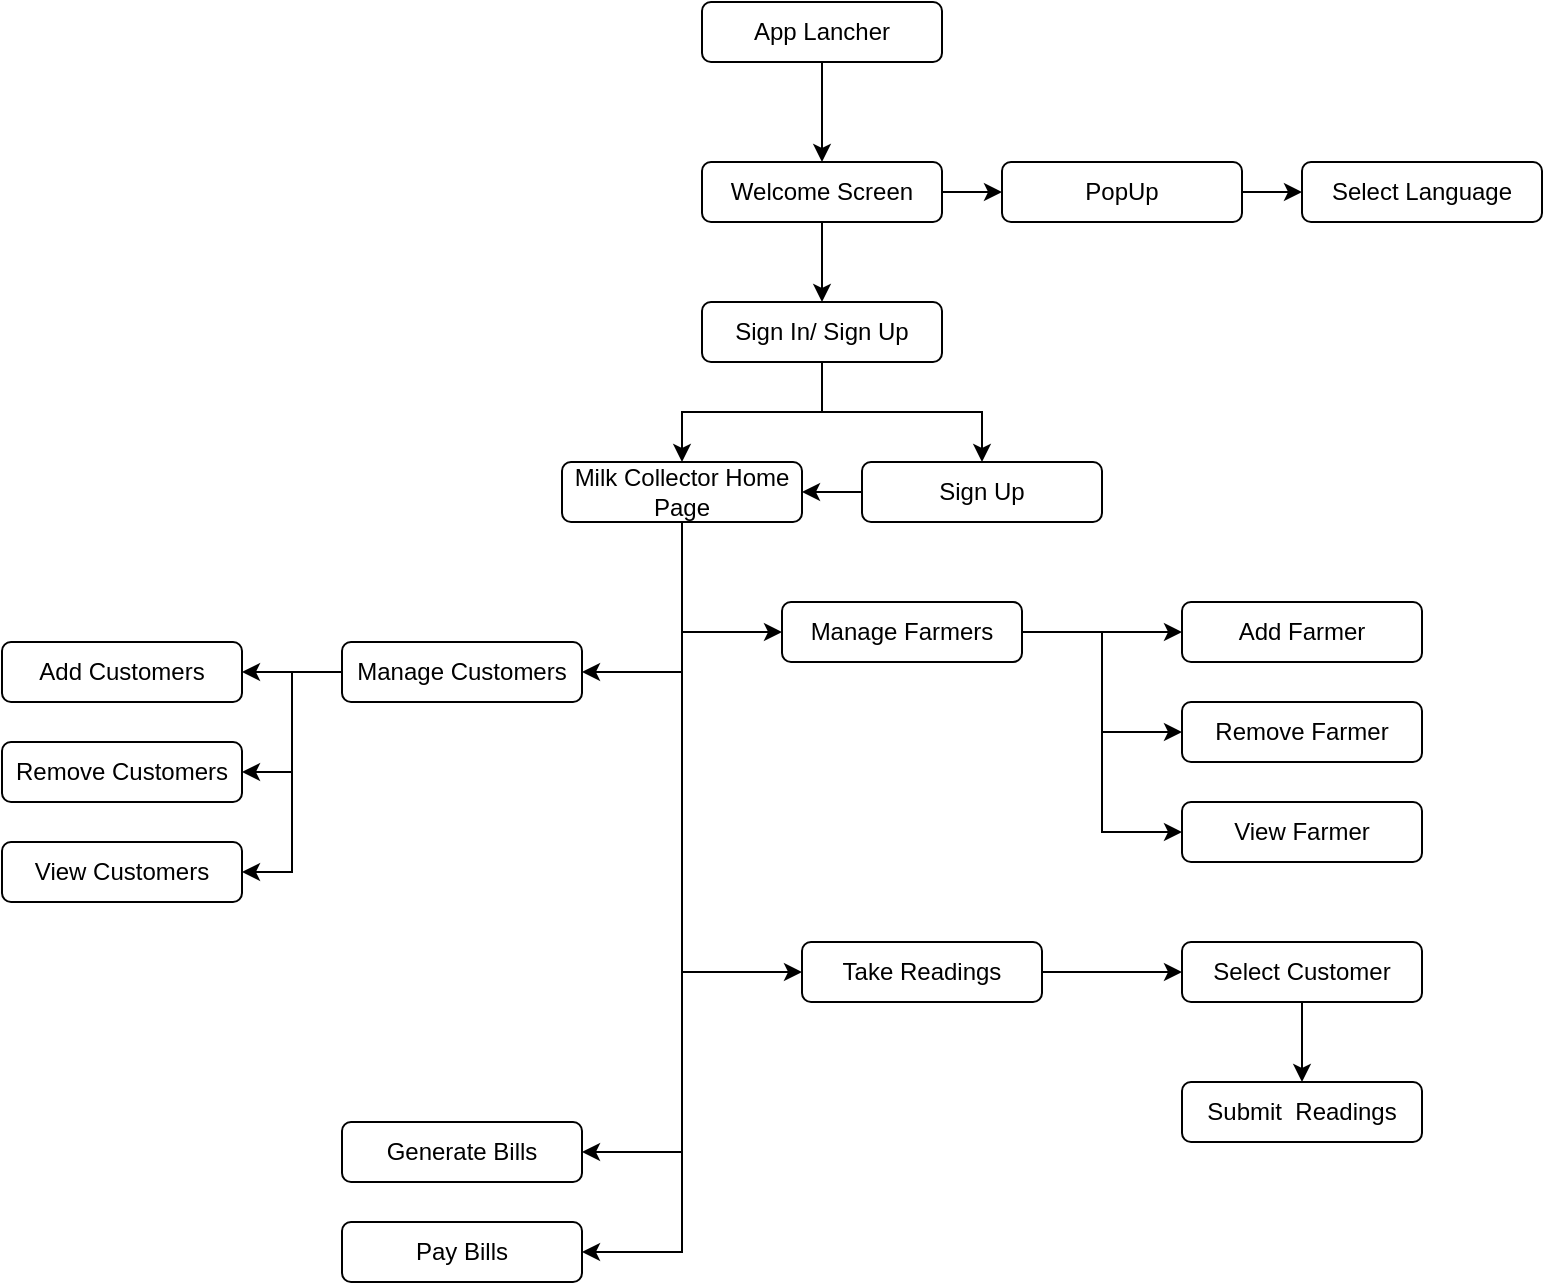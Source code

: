 <mxfile version="20.2.0" type="device"><diagram id="1I6F1JU8XztBMhoidZgj" name="Page-1"><mxGraphModel dx="1320" dy="1629" grid="1" gridSize="10" guides="1" tooltips="1" connect="1" arrows="1" fold="1" page="1" pageScale="1" pageWidth="850" pageHeight="1100" math="0" shadow="0"><root><mxCell id="0"/><mxCell id="1" parent="0"/><mxCell id="ToT-YhcwWsrAA_kohLMC-3" value="" style="edgeStyle=orthogonalEdgeStyle;rounded=0;orthogonalLoop=1;jettySize=auto;html=1;startArrow=none;" parent="1" source="iwozZ4QiEsvX9oQrdgy0-74" target="ToT-YhcwWsrAA_kohLMC-2" edge="1"><mxGeometry relative="1" as="geometry"><mxPoint x="410" y="-490" as="sourcePoint"/></mxGeometry></mxCell><mxCell id="ToT-YhcwWsrAA_kohLMC-5" value="" style="edgeStyle=orthogonalEdgeStyle;rounded=0;orthogonalLoop=1;jettySize=auto;html=1;" parent="1" source="ToT-YhcwWsrAA_kohLMC-2" target="ToT-YhcwWsrAA_kohLMC-4" edge="1"><mxGeometry relative="1" as="geometry"/></mxCell><mxCell id="iwozZ4QiEsvX9oQrdgy0-44" style="edgeStyle=orthogonalEdgeStyle;rounded=0;orthogonalLoop=1;jettySize=auto;html=1;entryX=0.5;entryY=0;entryDx=0;entryDy=0;" edge="1" parent="1" source="ToT-YhcwWsrAA_kohLMC-2"><mxGeometry relative="1" as="geometry"><mxPoint x="410" y="-350" as="targetPoint"/></mxGeometry></mxCell><mxCell id="ToT-YhcwWsrAA_kohLMC-2" value="Welcome Screen" style="rounded=1;whiteSpace=wrap;html=1;" parent="1" vertex="1"><mxGeometry x="350" y="-420" width="120" height="30" as="geometry"/></mxCell><mxCell id="ToT-YhcwWsrAA_kohLMC-7" value="" style="edgeStyle=orthogonalEdgeStyle;rounded=0;orthogonalLoop=1;jettySize=auto;html=1;" parent="1" source="ToT-YhcwWsrAA_kohLMC-4" target="ToT-YhcwWsrAA_kohLMC-6" edge="1"><mxGeometry relative="1" as="geometry"/></mxCell><mxCell id="ToT-YhcwWsrAA_kohLMC-4" value="PopUp" style="rounded=1;whiteSpace=wrap;html=1;" parent="1" vertex="1"><mxGeometry x="500" y="-420" width="120" height="30" as="geometry"/></mxCell><mxCell id="ToT-YhcwWsrAA_kohLMC-6" value="Select Language" style="rounded=1;whiteSpace=wrap;html=1;" parent="1" vertex="1"><mxGeometry x="650" y="-420" width="120" height="30" as="geometry"/></mxCell><mxCell id="iwozZ4QiEsvX9oQrdgy0-14" style="edgeStyle=orthogonalEdgeStyle;rounded=0;orthogonalLoop=1;jettySize=auto;html=1;entryX=1;entryY=0.5;entryDx=0;entryDy=0;" edge="1" parent="1" target="ToT-YhcwWsrAA_kohLMC-15"><mxGeometry relative="1" as="geometry"><mxPoint x="250" y="-315" as="sourcePoint"/></mxGeometry></mxCell><mxCell id="iwozZ4QiEsvX9oQrdgy0-3" style="edgeStyle=orthogonalEdgeStyle;rounded=0;orthogonalLoop=1;jettySize=auto;html=1;entryX=1;entryY=0.5;entryDx=0;entryDy=0;" edge="1" parent="1" target="iwozZ4QiEsvX9oQrdgy0-1"><mxGeometry relative="1" as="geometry"><mxPoint x="140" y="-300" as="sourcePoint"/></mxGeometry></mxCell><mxCell id="iwozZ4QiEsvX9oQrdgy0-10" style="edgeStyle=orthogonalEdgeStyle;rounded=0;orthogonalLoop=1;jettySize=auto;html=1;entryX=1;entryY=0.5;entryDx=0;entryDy=0;" edge="1" parent="1" target="iwozZ4QiEsvX9oQrdgy0-7"><mxGeometry relative="1" as="geometry"><mxPoint x="140" y="-300" as="sourcePoint"/></mxGeometry></mxCell><mxCell id="iwozZ4QiEsvX9oQrdgy0-43" value="" style="edgeStyle=orthogonalEdgeStyle;rounded=0;orthogonalLoop=1;jettySize=auto;html=1;" edge="1" parent="1" target="iwozZ4QiEsvX9oQrdgy0-42"><mxGeometry relative="1" as="geometry"><mxPoint x="50" y="-240" as="sourcePoint"/></mxGeometry></mxCell><mxCell id="iwozZ4QiEsvX9oQrdgy0-22" value="" style="edgeStyle=orthogonalEdgeStyle;rounded=0;orthogonalLoop=1;jettySize=auto;html=1;" edge="1" source="iwozZ4QiEsvX9oQrdgy0-24" target="iwozZ4QiEsvX9oQrdgy0-26" parent="1"><mxGeometry relative="1" as="geometry"/></mxCell><mxCell id="iwozZ4QiEsvX9oQrdgy0-23" value="" style="edgeStyle=orthogonalEdgeStyle;rounded=0;orthogonalLoop=1;jettySize=auto;html=1;" edge="1" source="iwozZ4QiEsvX9oQrdgy0-24" target="iwozZ4QiEsvX9oQrdgy0-32" parent="1"><mxGeometry relative="1" as="geometry"/></mxCell><mxCell id="iwozZ4QiEsvX9oQrdgy0-24" value="Sign In/ Sign Up" style="rounded=1;whiteSpace=wrap;html=1;" vertex="1" parent="1"><mxGeometry x="350" y="-350" width="120" height="30" as="geometry"/></mxCell><mxCell id="iwozZ4QiEsvX9oQrdgy0-25" style="edgeStyle=orthogonalEdgeStyle;rounded=0;orthogonalLoop=1;jettySize=auto;html=1;entryX=1;entryY=0.5;entryDx=0;entryDy=0;" edge="1" source="iwozZ4QiEsvX9oQrdgy0-26" target="iwozZ4QiEsvX9oQrdgy0-32" parent="1"><mxGeometry relative="1" as="geometry"/></mxCell><mxCell id="iwozZ4QiEsvX9oQrdgy0-26" value="Sign Up" style="rounded=1;whiteSpace=wrap;html=1;" vertex="1" parent="1"><mxGeometry x="430" y="-270" width="120" height="30" as="geometry"/></mxCell><mxCell id="iwozZ4QiEsvX9oQrdgy0-28" style="edgeStyle=orthogonalEdgeStyle;rounded=0;orthogonalLoop=1;jettySize=auto;html=1;entryX=1;entryY=0.5;entryDx=0;entryDy=0;" edge="1" source="iwozZ4QiEsvX9oQrdgy0-32" target="iwozZ4QiEsvX9oQrdgy0-38" parent="1"><mxGeometry relative="1" as="geometry"/></mxCell><mxCell id="iwozZ4QiEsvX9oQrdgy0-29" style="edgeStyle=orthogonalEdgeStyle;rounded=0;orthogonalLoop=1;jettySize=auto;html=1;entryX=1;entryY=0.5;entryDx=0;entryDy=0;" edge="1" source="iwozZ4QiEsvX9oQrdgy0-32" target="iwozZ4QiEsvX9oQrdgy0-39" parent="1"><mxGeometry relative="1" as="geometry"/></mxCell><mxCell id="iwozZ4QiEsvX9oQrdgy0-31" style="edgeStyle=orthogonalEdgeStyle;rounded=0;orthogonalLoop=1;jettySize=auto;html=1;entryX=1;entryY=0.5;entryDx=0;entryDy=0;" edge="1" source="iwozZ4QiEsvX9oQrdgy0-32" target="iwozZ4QiEsvX9oQrdgy0-40" parent="1"><mxGeometry relative="1" as="geometry"/></mxCell><mxCell id="iwozZ4QiEsvX9oQrdgy0-49" style="edgeStyle=orthogonalEdgeStyle;rounded=0;orthogonalLoop=1;jettySize=auto;html=1;entryX=0;entryY=0.5;entryDx=0;entryDy=0;" edge="1" parent="1" source="iwozZ4QiEsvX9oQrdgy0-32" target="iwozZ4QiEsvX9oQrdgy0-36"><mxGeometry relative="1" as="geometry"/></mxCell><mxCell id="iwozZ4QiEsvX9oQrdgy0-68" style="edgeStyle=orthogonalEdgeStyle;rounded=0;orthogonalLoop=1;jettySize=auto;html=1;entryX=0;entryY=0.5;entryDx=0;entryDy=0;" edge="1" parent="1" source="iwozZ4QiEsvX9oQrdgy0-32" target="iwozZ4QiEsvX9oQrdgy0-37"><mxGeometry relative="1" as="geometry"/></mxCell><mxCell id="iwozZ4QiEsvX9oQrdgy0-32" value="Milk Collector Home Page" style="rounded=1;whiteSpace=wrap;html=1;" vertex="1" parent="1"><mxGeometry x="280" y="-270" width="120" height="30" as="geometry"/></mxCell><mxCell id="iwozZ4QiEsvX9oQrdgy0-51" value="" style="edgeStyle=orthogonalEdgeStyle;rounded=0;orthogonalLoop=1;jettySize=auto;html=1;" edge="1" parent="1" source="iwozZ4QiEsvX9oQrdgy0-36" target="iwozZ4QiEsvX9oQrdgy0-50"><mxGeometry relative="1" as="geometry"/></mxCell><mxCell id="iwozZ4QiEsvX9oQrdgy0-55" style="edgeStyle=orthogonalEdgeStyle;rounded=0;orthogonalLoop=1;jettySize=auto;html=1;entryX=0;entryY=0.5;entryDx=0;entryDy=0;" edge="1" parent="1" source="iwozZ4QiEsvX9oQrdgy0-36" target="iwozZ4QiEsvX9oQrdgy0-53"><mxGeometry relative="1" as="geometry"/></mxCell><mxCell id="iwozZ4QiEsvX9oQrdgy0-56" style="edgeStyle=orthogonalEdgeStyle;rounded=0;orthogonalLoop=1;jettySize=auto;html=1;entryX=0;entryY=0.5;entryDx=0;entryDy=0;" edge="1" parent="1" source="iwozZ4QiEsvX9oQrdgy0-36" target="iwozZ4QiEsvX9oQrdgy0-54"><mxGeometry relative="1" as="geometry"/></mxCell><mxCell id="iwozZ4QiEsvX9oQrdgy0-36" value="Manage Farmers" style="rounded=1;whiteSpace=wrap;html=1;" vertex="1" parent="1"><mxGeometry x="390" y="-200" width="120" height="30" as="geometry"/></mxCell><mxCell id="iwozZ4QiEsvX9oQrdgy0-71" value="" style="edgeStyle=orthogonalEdgeStyle;rounded=0;orthogonalLoop=1;jettySize=auto;html=1;" edge="1" parent="1" source="iwozZ4QiEsvX9oQrdgy0-37" target="iwozZ4QiEsvX9oQrdgy0-70"><mxGeometry relative="1" as="geometry"/></mxCell><mxCell id="iwozZ4QiEsvX9oQrdgy0-37" value="Take Readings" style="rounded=1;whiteSpace=wrap;html=1;" vertex="1" parent="1"><mxGeometry x="400" y="-30" width="120" height="30" as="geometry"/></mxCell><mxCell id="iwozZ4QiEsvX9oQrdgy0-65" style="edgeStyle=orthogonalEdgeStyle;rounded=0;orthogonalLoop=1;jettySize=auto;html=1;entryX=1;entryY=0.5;entryDx=0;entryDy=0;" edge="1" parent="1" source="iwozZ4QiEsvX9oQrdgy0-38" target="iwozZ4QiEsvX9oQrdgy0-62"><mxGeometry relative="1" as="geometry"/></mxCell><mxCell id="iwozZ4QiEsvX9oQrdgy0-66" style="edgeStyle=orthogonalEdgeStyle;rounded=0;orthogonalLoop=1;jettySize=auto;html=1;entryX=1;entryY=0.5;entryDx=0;entryDy=0;" edge="1" parent="1" source="iwozZ4QiEsvX9oQrdgy0-38" target="iwozZ4QiEsvX9oQrdgy0-64"><mxGeometry relative="1" as="geometry"/></mxCell><mxCell id="iwozZ4QiEsvX9oQrdgy0-67" style="edgeStyle=orthogonalEdgeStyle;rounded=0;orthogonalLoop=1;jettySize=auto;html=1;entryX=1;entryY=0.5;entryDx=0;entryDy=0;" edge="1" parent="1" source="iwozZ4QiEsvX9oQrdgy0-38" target="iwozZ4QiEsvX9oQrdgy0-63"><mxGeometry relative="1" as="geometry"/></mxCell><mxCell id="iwozZ4QiEsvX9oQrdgy0-38" value="Manage Customers" style="rounded=1;whiteSpace=wrap;html=1;" vertex="1" parent="1"><mxGeometry x="170" y="-180" width="120" height="30" as="geometry"/></mxCell><mxCell id="iwozZ4QiEsvX9oQrdgy0-39" value="Generate Bills" style="rounded=1;whiteSpace=wrap;html=1;" vertex="1" parent="1"><mxGeometry x="170" y="60" width="120" height="30" as="geometry"/></mxCell><mxCell id="iwozZ4QiEsvX9oQrdgy0-40" value="Pay Bills" style="rounded=1;whiteSpace=wrap;html=1;" vertex="1" parent="1"><mxGeometry x="170" y="110" width="120" height="30" as="geometry"/></mxCell><mxCell id="iwozZ4QiEsvX9oQrdgy0-50" value="Add Farmer" style="rounded=1;whiteSpace=wrap;html=1;" vertex="1" parent="1"><mxGeometry x="590" y="-200" width="120" height="30" as="geometry"/></mxCell><mxCell id="iwozZ4QiEsvX9oQrdgy0-53" value="Remove Farmer" style="rounded=1;whiteSpace=wrap;html=1;" vertex="1" parent="1"><mxGeometry x="590" y="-150" width="120" height="30" as="geometry"/></mxCell><mxCell id="iwozZ4QiEsvX9oQrdgy0-54" value="View Farmer" style="rounded=1;whiteSpace=wrap;html=1;" vertex="1" parent="1"><mxGeometry x="590" y="-100" width="120" height="30" as="geometry"/></mxCell><mxCell id="iwozZ4QiEsvX9oQrdgy0-62" value="Add Customers" style="rounded=1;whiteSpace=wrap;html=1;" vertex="1" parent="1"><mxGeometry y="-180" width="120" height="30" as="geometry"/></mxCell><mxCell id="iwozZ4QiEsvX9oQrdgy0-63" value="View Customers" style="rounded=1;whiteSpace=wrap;html=1;" vertex="1" parent="1"><mxGeometry y="-80" width="120" height="30" as="geometry"/></mxCell><mxCell id="iwozZ4QiEsvX9oQrdgy0-64" value="Remove Customers" style="rounded=1;whiteSpace=wrap;html=1;" vertex="1" parent="1"><mxGeometry y="-130" width="120" height="30" as="geometry"/></mxCell><mxCell id="iwozZ4QiEsvX9oQrdgy0-73" value="" style="edgeStyle=orthogonalEdgeStyle;rounded=0;orthogonalLoop=1;jettySize=auto;html=1;" edge="1" parent="1" source="iwozZ4QiEsvX9oQrdgy0-70" target="iwozZ4QiEsvX9oQrdgy0-72"><mxGeometry relative="1" as="geometry"/></mxCell><mxCell id="iwozZ4QiEsvX9oQrdgy0-70" value="Select Customer" style="rounded=1;whiteSpace=wrap;html=1;" vertex="1" parent="1"><mxGeometry x="590" y="-30" width="120" height="30" as="geometry"/></mxCell><mxCell id="iwozZ4QiEsvX9oQrdgy0-72" value="Submit&amp;nbsp; Readings" style="rounded=1;whiteSpace=wrap;html=1;" vertex="1" parent="1"><mxGeometry x="590" y="40" width="120" height="30" as="geometry"/></mxCell><mxCell id="iwozZ4QiEsvX9oQrdgy0-74" value="App Lancher" style="rounded=1;whiteSpace=wrap;html=1;" vertex="1" parent="1"><mxGeometry x="350" y="-500" width="120" height="30" as="geometry"/></mxCell></root></mxGraphModel></diagram></mxfile>